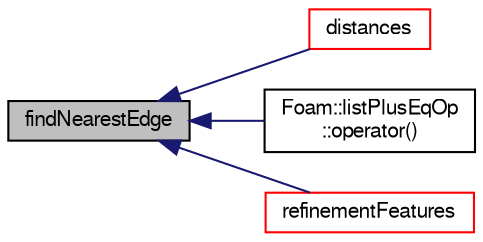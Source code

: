 digraph "findNearestEdge"
{
  bgcolor="transparent";
  edge [fontname="FreeSans",fontsize="10",labelfontname="FreeSans",labelfontsize="10"];
  node [fontname="FreeSans",fontsize="10",shape=record];
  rankdir="LR";
  Node484 [label="findNearestEdge",height=0.2,width=0.4,color="black", fillcolor="grey75", style="filled", fontcolor="black"];
  Node484 -> Node485 [dir="back",color="midnightblue",fontsize="10",style="solid",fontname="FreeSans"];
  Node485 [label="distances",height=0.2,width=0.4,color="red",URL="$a24682.html#ad9e448e363738d036a21f98300a272e3",tooltip="Per featureEdgeMesh the list of ranges. "];
  Node484 -> Node488 [dir="back",color="midnightblue",fontsize="10",style="solid",fontname="FreeSans"];
  Node488 [label="Foam::listPlusEqOp\l::operator()",height=0.2,width=0.4,color="black",URL="$a24626.html#a2bca5855a51bffee2f0fe2aacc4aba10"];
  Node484 -> Node490 [dir="back",color="midnightblue",fontsize="10",style="solid",fontname="FreeSans"];
  Node490 [label="refinementFeatures",height=0.2,width=0.4,color="red",URL="$a24682.html#afbef9e22dba61f34b2df7c7ca7caceb0",tooltip="Construct from description. "];
}

